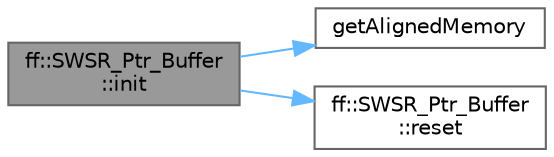 digraph "ff::SWSR_Ptr_Buffer::init"
{
 // LATEX_PDF_SIZE
  bgcolor="transparent";
  edge [fontname=Helvetica,fontsize=10,labelfontname=Helvetica,labelfontsize=10];
  node [fontname=Helvetica,fontsize=10,shape=box,height=0.2,width=0.4];
  rankdir="LR";
  Node1 [id="Node000001",label="ff::SWSR_Ptr_Buffer\l::init",height=0.2,width=0.4,color="gray40", fillcolor="grey60", style="filled", fontcolor="black",tooltip=" "];
  Node1 -> Node2 [id="edge1_Node000001_Node000002",color="steelblue1",style="solid",tooltip=" "];
  Node2 [id="Node000002",label="getAlignedMemory",height=0.2,width=0.4,color="grey40", fillcolor="white", style="filled",URL="$sysdep_8h.html#ae77dd87ccd6c736ac3eb1aa624d05269",tooltip=" "];
  Node1 -> Node3 [id="edge2_Node000001_Node000003",color="steelblue1",style="solid",tooltip=" "];
  Node3 [id="Node000003",label="ff::SWSR_Ptr_Buffer\l::reset",height=0.2,width=0.4,color="grey40", fillcolor="white", style="filled",URL="$classff_1_1_s_w_s_r___ptr___buffer.html#af3b0e2082546fd8f8a30e9243ea76d04",tooltip=" "];
}
